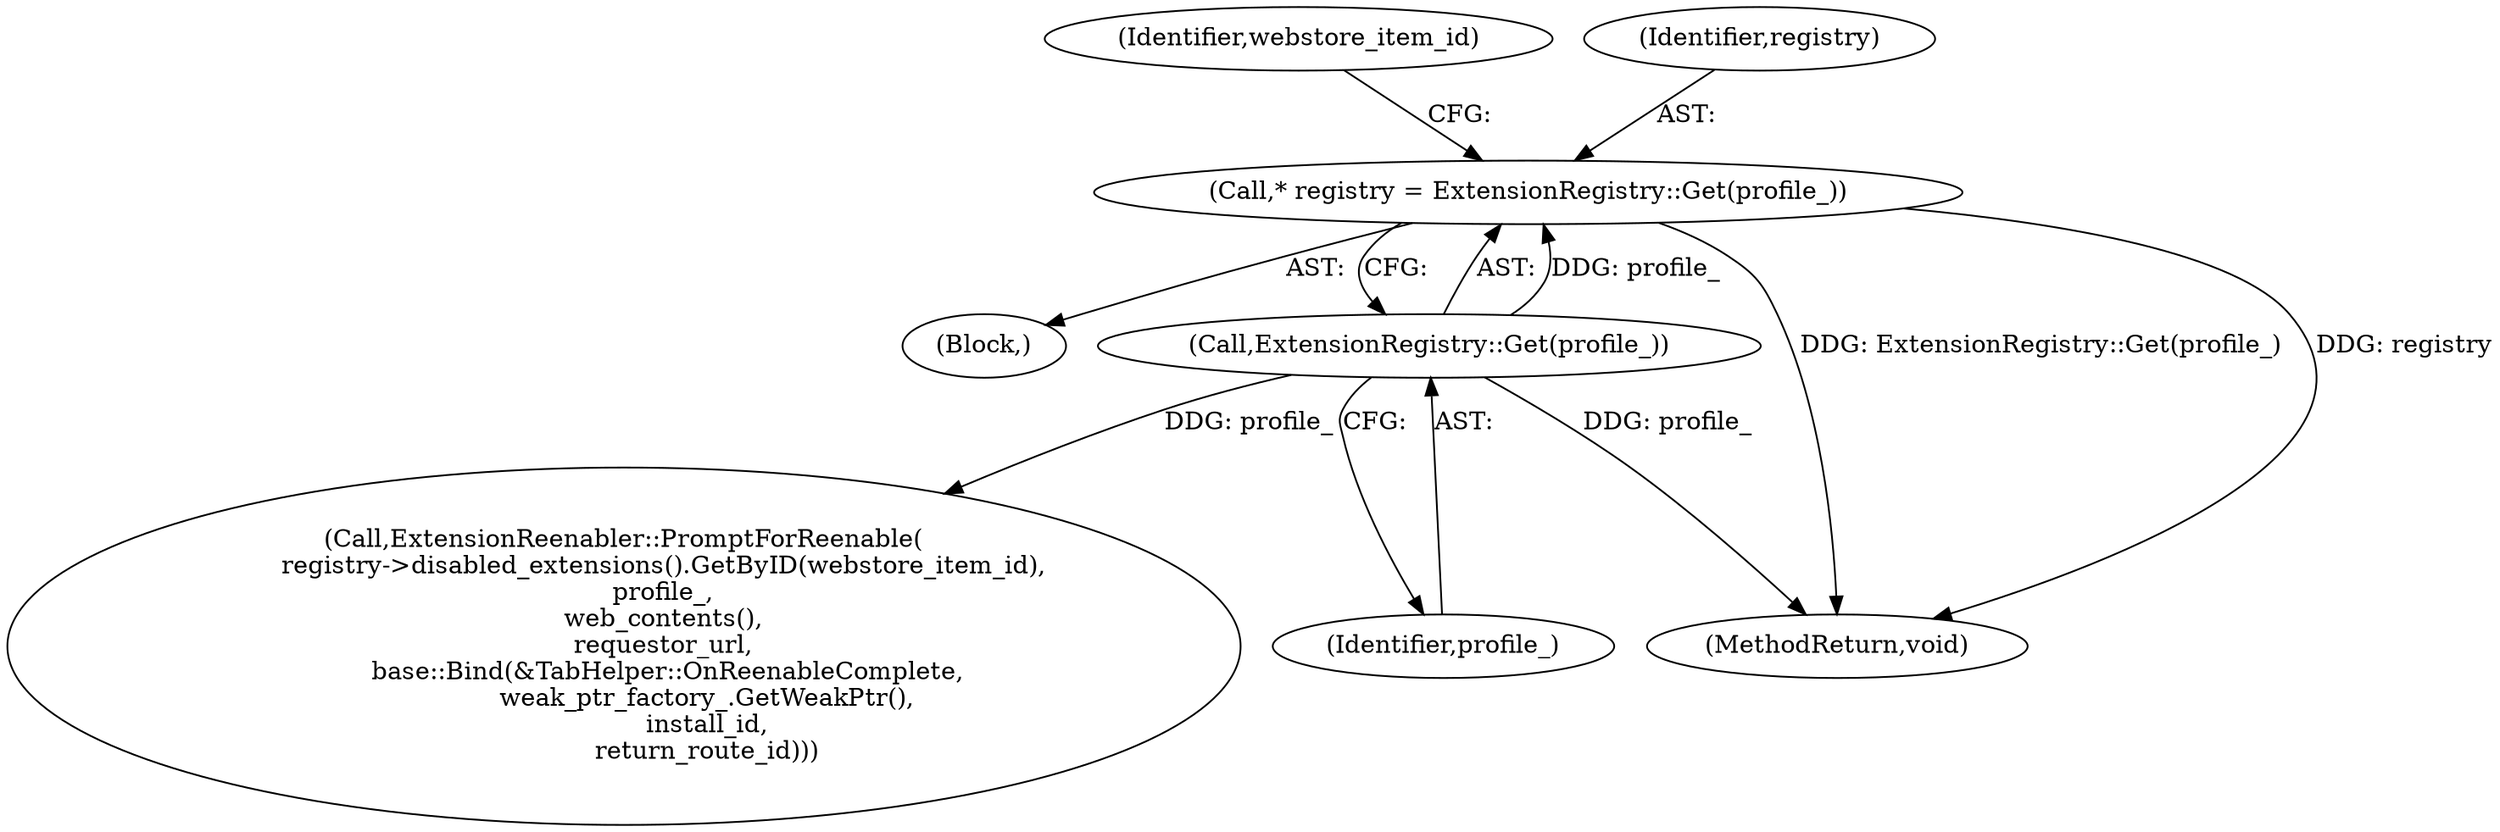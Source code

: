 digraph "0_Chrome_d30a8bd191f17b61938fc87890bffc80049b0774_1@pointer" {
"1000123" [label="(Call,* registry = ExtensionRegistry::Get(profile_))"];
"1000125" [label="(Call,ExtensionRegistry::Get(profile_))"];
"1000107" [label="(Block,)"];
"1000172" [label="(MethodReturn,void)"];
"1000141" [label="(Call,ExtensionReenabler::PromptForReenable(\n          registry->disabled_extensions().GetByID(webstore_item_id),\n          profile_,\n          web_contents(),\n          requestor_url,\n           base::Bind(&TabHelper::OnReenableComplete,\n                     weak_ptr_factory_.GetWeakPtr(),\n                     install_id,\n                     return_route_id)))"];
"1000130" [label="(Identifier,webstore_item_id)"];
"1000126" [label="(Identifier,profile_)"];
"1000125" [label="(Call,ExtensionRegistry::Get(profile_))"];
"1000123" [label="(Call,* registry = ExtensionRegistry::Get(profile_))"];
"1000124" [label="(Identifier,registry)"];
"1000123" -> "1000107"  [label="AST: "];
"1000123" -> "1000125"  [label="CFG: "];
"1000124" -> "1000123"  [label="AST: "];
"1000125" -> "1000123"  [label="AST: "];
"1000130" -> "1000123"  [label="CFG: "];
"1000123" -> "1000172"  [label="DDG: ExtensionRegistry::Get(profile_)"];
"1000123" -> "1000172"  [label="DDG: registry"];
"1000125" -> "1000123"  [label="DDG: profile_"];
"1000125" -> "1000126"  [label="CFG: "];
"1000126" -> "1000125"  [label="AST: "];
"1000125" -> "1000172"  [label="DDG: profile_"];
"1000125" -> "1000141"  [label="DDG: profile_"];
}

